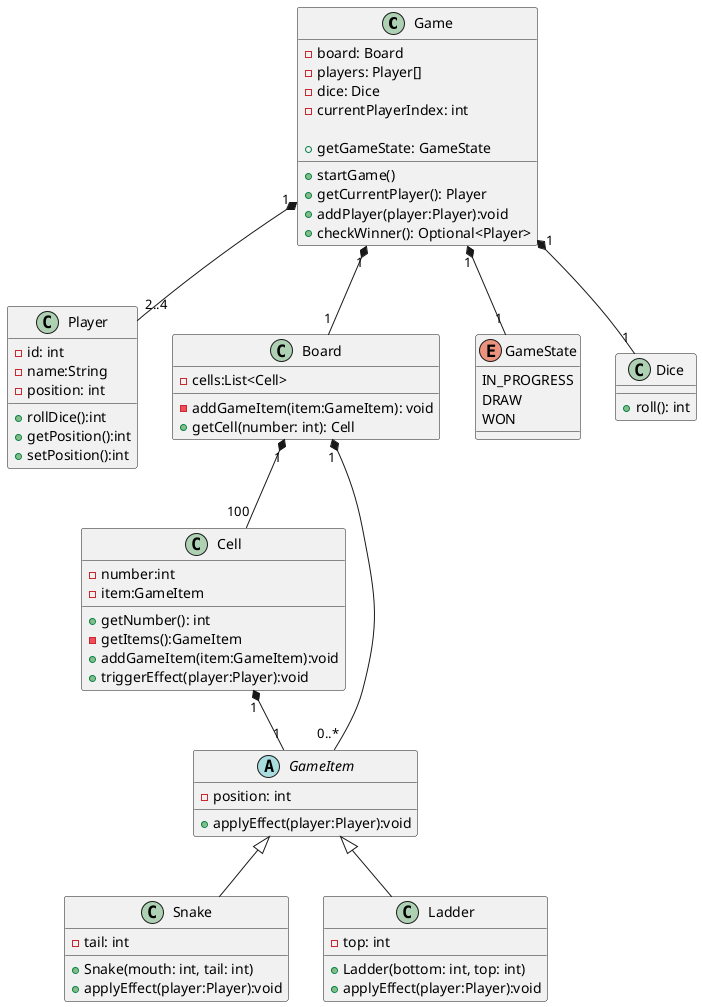 @startuml

class Game
{
    -board: Board
    -players: Player[]
    -dice: Dice
    -currentPlayerIndex: int

    +startGame()
    +getCurrentPlayer(): Player
    +addPlayer(player:Player):void
    +checkWinner(): Optional<Player>
    +getGameState: GameState

}

class Player
{
    -id: int
    -name:String
    -position: int

    +rollDice():int
    +getPosition():int
    +setPosition():int
}


class Board
{
   -cells:List<Cell>
   -addGameItem(item:GameItem): void
   +getCell(number: int): Cell
}

class Cell
{
    -number:int
    -item:GameItem
    +getNumber(): int
    -getItems():GameItem
    +addGameItem(item:GameItem):void
    +triggerEffect(player:Player):void
}
enum GameState
{
    IN_PROGRESS
    DRAW
    WON
}

class Dice
{
    +roll(): int
}

abstract class GameItem
{
    -position: int
    +applyEffect(player:Player):void
}

class Snake
{
    -tail: int
    +Snake(mouth: int, tail: int)
    +applyEffect(player:Player):void
}

class Ladder
{
    -top: int
    +Ladder(bottom: int, top: int)
    +applyEffect(player:Player):void
}
Game "1" *-- "1" Board
Game "1" *-- "2..4" Player
Game "1" *-- "1" Dice
Game "1" *-- "1" GameState
Board "1" *-- "100" Cell
Board "1" *-- "0..*" GameItem
Cell "1" *-- "1" GameItem
GameItem <|-- Snake
GameItem <|-- Ladder
@enduml